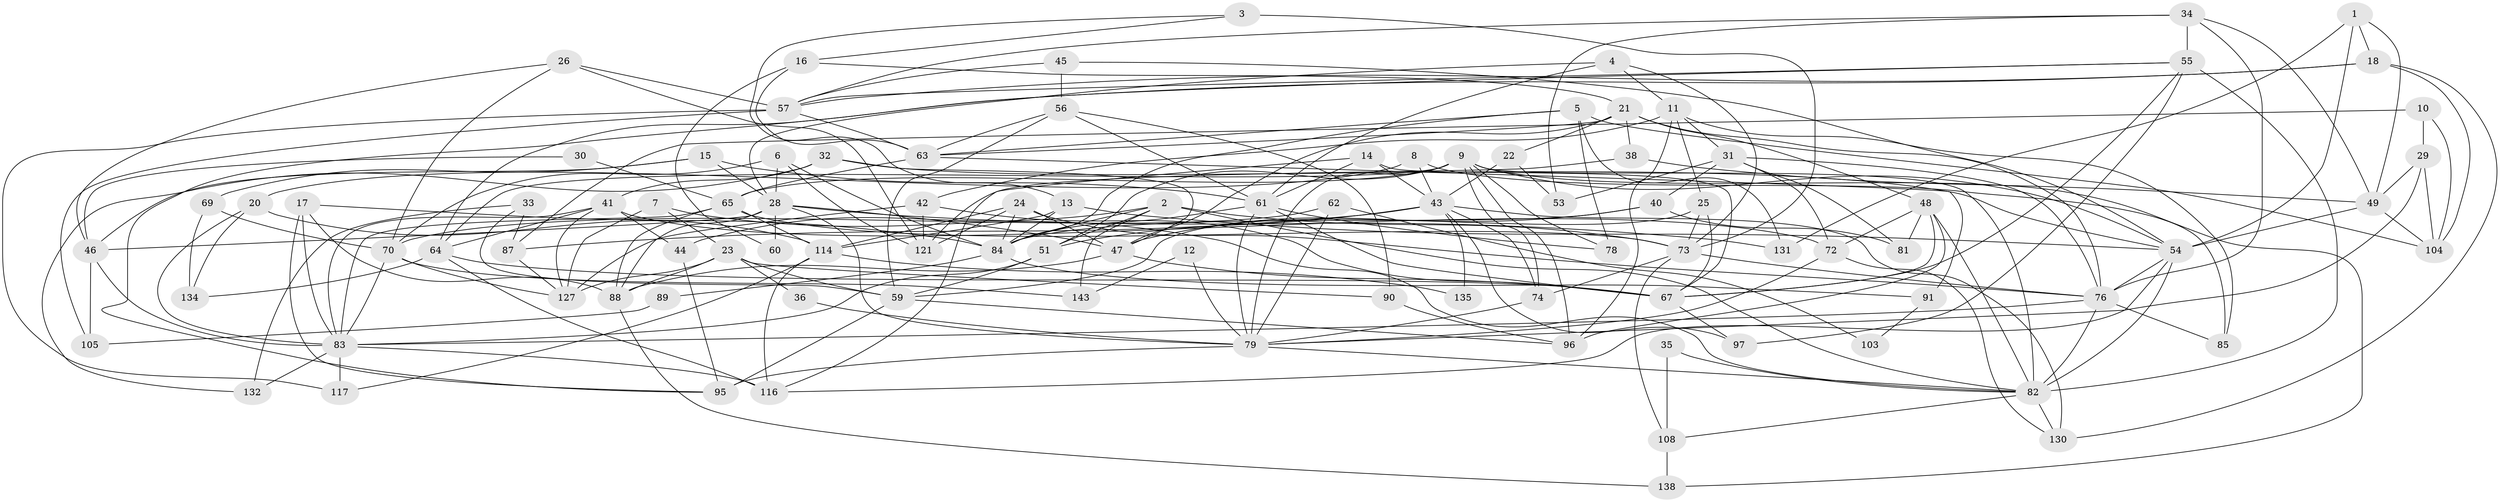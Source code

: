 // Generated by graph-tools (version 1.1) at 2025/23/03/03/25 07:23:58]
// undirected, 96 vertices, 235 edges
graph export_dot {
graph [start="1"]
  node [color=gray90,style=filled];
  1;
  2 [super="+39"];
  3;
  4;
  5 [super="+19"];
  6;
  7;
  8;
  9 [super="+52"];
  10;
  11 [super="+113"];
  12;
  13;
  14 [super="+101"];
  15 [super="+50"];
  16;
  17 [super="+27"];
  18 [super="+128"];
  20;
  21 [super="+140"];
  22;
  23 [super="+37"];
  24 [super="+102"];
  25 [super="+133"];
  26 [super="+58"];
  28 [super="+75"];
  29 [super="+71"];
  30;
  31 [super="+141"];
  32 [super="+80"];
  33 [super="+125"];
  34;
  35;
  36;
  38;
  40 [super="+98"];
  41;
  42;
  43 [super="+68"];
  44;
  45;
  46;
  47 [super="+109"];
  48 [super="+126"];
  49 [super="+144"];
  51 [super="+119"];
  53;
  54 [super="+142"];
  55 [super="+118"];
  56 [super="+66"];
  57 [super="+115"];
  59 [super="+94"];
  60;
  61 [super="+110"];
  62;
  63 [super="+77"];
  64 [super="+86"];
  65 [super="+120"];
  67 [super="+99"];
  69;
  70 [super="+111"];
  72 [super="+137"];
  73 [super="+123"];
  74;
  76 [super="+106"];
  78;
  79 [super="+124"];
  81 [super="+145"];
  82 [super="+93"];
  83 [super="+112"];
  84 [super="+100"];
  85;
  87;
  88 [super="+92"];
  89;
  90;
  91;
  95 [super="+107"];
  96 [super="+139"];
  97;
  103;
  104 [super="+129"];
  105;
  108;
  114 [super="+122"];
  116;
  117;
  121;
  127 [super="+136"];
  130;
  131;
  132;
  134;
  135;
  138;
  143;
  1 -- 18;
  1 -- 131;
  1 -- 54;
  1 -- 49;
  2 -- 143;
  2 -- 82;
  2 -- 51;
  2 -- 84;
  2 -- 73;
  2 -- 44;
  3 -- 73 [weight=2];
  3 -- 13;
  3 -- 16;
  4 -- 73;
  4 -- 28;
  4 -- 61;
  4 -- 11;
  5 -- 63;
  5 -- 131;
  5 -- 84;
  5 -- 78;
  5 -- 104;
  6 -- 70;
  6 -- 121;
  6 -- 84;
  6 -- 28;
  7 -- 82;
  7 -- 127;
  7 -- 23;
  8 -- 20;
  8 -- 85;
  8 -- 43;
  9 -- 78;
  9 -- 64;
  9 -- 74;
  9 -- 82;
  9 -- 54;
  9 -- 138;
  9 -- 79;
  9 -- 65;
  9 -- 96;
  9 -- 51;
  10 -- 87;
  10 -- 29;
  10 -- 104;
  11 -- 42;
  11 -- 25;
  11 -- 85;
  11 -- 96;
  11 -- 31;
  12 -- 143;
  12 -- 79;
  13 -- 84;
  13 -- 114;
  13 -- 54;
  14 -- 67;
  14 -- 61;
  14 -- 116;
  14 -- 43;
  15 -- 69;
  15 -- 61;
  15 -- 46;
  15 -- 28;
  16 -- 21;
  16 -- 60;
  16 -- 63;
  17 -- 84;
  17 -- 88;
  17 -- 83;
  17 -- 95;
  18 -- 130;
  18 -- 104;
  18 -- 95;
  18 -- 57;
  20 -- 114;
  20 -- 83;
  20 -- 134;
  21 -- 22;
  21 -- 38;
  21 -- 63;
  21 -- 48;
  21 -- 47;
  21 -- 76;
  22 -- 53;
  22 -- 43;
  23 -- 88;
  23 -- 36;
  23 -- 59;
  23 -- 90;
  23 -- 127;
  24 -- 76;
  24 -- 114;
  24 -- 84;
  24 -- 121;
  24 -- 47;
  25 -- 59;
  25 -- 73;
  25 -- 67;
  26 -- 57;
  26 -- 121;
  26 -- 46;
  26 -- 70;
  28 -- 46;
  28 -- 60;
  28 -- 131;
  28 -- 47;
  28 -- 88;
  28 -- 79;
  29 -- 104;
  29 -- 79;
  29 -- 49;
  30 -- 46;
  30 -- 65;
  31 -- 40;
  31 -- 53;
  31 -- 72;
  31 -- 76;
  31 -- 81;
  32 -- 132;
  32 -- 41;
  32 -- 54;
  32 -- 47;
  33 -- 87;
  33 -- 59;
  33 -- 132;
  34 -- 57;
  34 -- 49;
  34 -- 53;
  34 -- 55;
  34 -- 76;
  35 -- 108;
  35 -- 82;
  36 -- 79;
  38 -- 49;
  38 -- 121;
  40 -- 47;
  40 -- 84;
  40 -- 81;
  41 -- 64;
  41 -- 44;
  41 -- 72;
  41 -- 127;
  41 -- 83;
  42 -- 67 [weight=2];
  42 -- 121;
  42 -- 127;
  43 -- 130;
  43 -- 97;
  43 -- 135;
  43 -- 87;
  43 -- 74;
  43 -- 51;
  44 -- 95;
  45 -- 57;
  45 -- 54;
  45 -- 56;
  46 -- 83;
  46 -- 105;
  47 -- 67;
  47 -- 88;
  48 -- 81;
  48 -- 96;
  48 -- 67;
  48 -- 72;
  48 -- 82;
  49 -- 54;
  49 -- 104;
  51 -- 59;
  51 -- 83;
  54 -- 116;
  54 -- 82;
  54 -- 76;
  55 -- 64;
  55 -- 67;
  55 -- 97;
  55 -- 82;
  55 -- 57;
  56 -- 61;
  56 -- 90;
  56 -- 63;
  56 -- 59;
  57 -- 117;
  57 -- 105;
  57 -- 63;
  59 -- 96;
  59 -- 95;
  61 -- 84 [weight=2];
  61 -- 78;
  61 -- 67;
  61 -- 79;
  62 -- 79;
  62 -- 103;
  62 -- 70;
  63 -- 91;
  63 -- 65;
  64 -- 67;
  64 -- 116;
  64 -- 134;
  65 -- 88;
  65 -- 73;
  65 -- 114;
  65 -- 83;
  67 -- 97;
  69 -- 134;
  69 -- 70;
  70 -- 83;
  70 -- 127;
  70 -- 143;
  72 -- 79;
  72 -- 130;
  73 -- 74;
  73 -- 108;
  73 -- 76;
  74 -- 79;
  76 -- 85;
  76 -- 83;
  76 -- 82;
  79 -- 95;
  79 -- 82;
  82 -- 130;
  82 -- 108;
  83 -- 116;
  83 -- 132;
  83 -- 117;
  84 -- 89;
  84 -- 91;
  87 -- 127;
  88 -- 138;
  89 -- 105;
  90 -- 96;
  91 -- 103;
  108 -- 138;
  114 -- 116;
  114 -- 117;
  114 -- 135;
}
